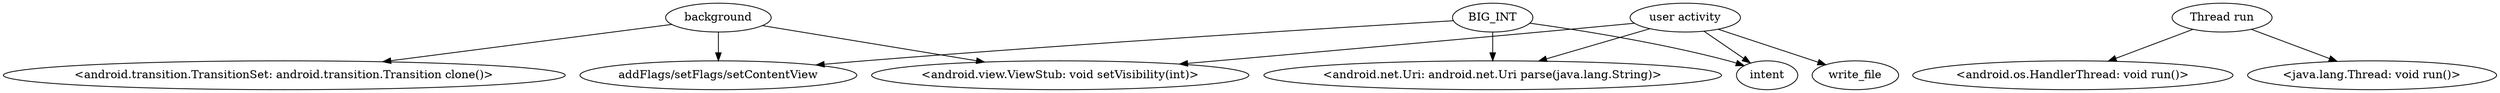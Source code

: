 strict digraph  {
	graph ["graph"="{}"];
	"<android.view.ViewStub: void setVisibility(int)>"	 [domain=library,
		type=SENSITIVE_METHOD];
	"<android.net.Uri: android.net.Uri parse(java.lang.String)>"	 [domain=library,
		type=SENSITIVE_METHOD];
	write_file	 [domain=library,
		type=merged];
	intent	 [domain=library,
		type=merged];
	"addFlags/setFlags/setContentView"	 [domain=library,
		type=merged];
	BIG_INT	 [domain=library,
		type=CONST_INT];
	BIG_INT -> "<android.net.Uri: android.net.Uri parse(java.lang.String)>"	 [deps=DATAFLOW,
		type=DEP];
	BIG_INT -> "addFlags/setFlags/setContentView"	 [deps=DATAFLOW,
		type=DEP];
	BIG_INT -> intent	 [deps=DATAFLOW,
		type=DEP];
	"<android.os.HandlerThread: void run()>"	 [domain=library,
		type=SENSITIVE_METHOD];
	"<java.lang.Thread: void run()>"	 [domain=library,
		type=SENSITIVE_METHOD];
	background	 [domain=library,
		type=entrypoint];
	background -> "<android.view.ViewStub: void setVisibility(int)>"	 [deps="FROM_SENSITIVE_PARENT_TO_SENSITIVE_API-CALL-FROM_SENSITIVE_PARENT_TO_SENSITIVE_API",
		type=DEP];
	background -> "addFlags/setFlags/setContentView"	 [deps="FROM_SENSITIVE_PARENT_TO_SENSITIVE_API-CALL",
		type=DEP];
	"<android.transition.TransitionSet: android.transition.Transition clone()>"	 [domain=library,
		type=SENSITIVE_METHOD];
	background -> "<android.transition.TransitionSet: android.transition.Transition clone()>"	 [deps=FROM_SENSITIVE_PARENT_TO_SENSITIVE_API,
		type=DEP];
	"user activity"	 [domain=library,
		type=entrypoint];
	"user activity" -> "<android.view.ViewStub: void setVisibility(int)>"	 [deps="FROM_SENSITIVE_PARENT_TO_SENSITIVE_API-CALL-FROM_SENSITIVE_PARENT_TO_SENSITIVE_API",
		type=DEP];
	"user activity" -> "<android.net.Uri: android.net.Uri parse(java.lang.String)>"	 [deps="FROM_SENSITIVE_PARENT_TO_SENSITIVE_API-CALL",
		type=DEP];
	"user activity" -> write_file	 [deps="FROM_SENSITIVE_PARENT_TO_SENSITIVE_API-CALL",
		type=DEP];
	"user activity" -> intent	 [deps="FROM_SENSITIVE_PARENT_TO_SENSITIVE_API-CALL",
		type=DEP];
	"Thread run"	 [domain=library,
		type=entrypoint];
	"Thread run" -> "<java.lang.Thread: void run()>"	 [deps=FROM_SENSITIVE_PARENT_TO_SENSITIVE_API,
		type=DEP];
	"Thread run" -> "<android.os.HandlerThread: void run()>"	 [deps=FROM_SENSITIVE_PARENT_TO_SENSITIVE_API,
		type=DEP];
}
